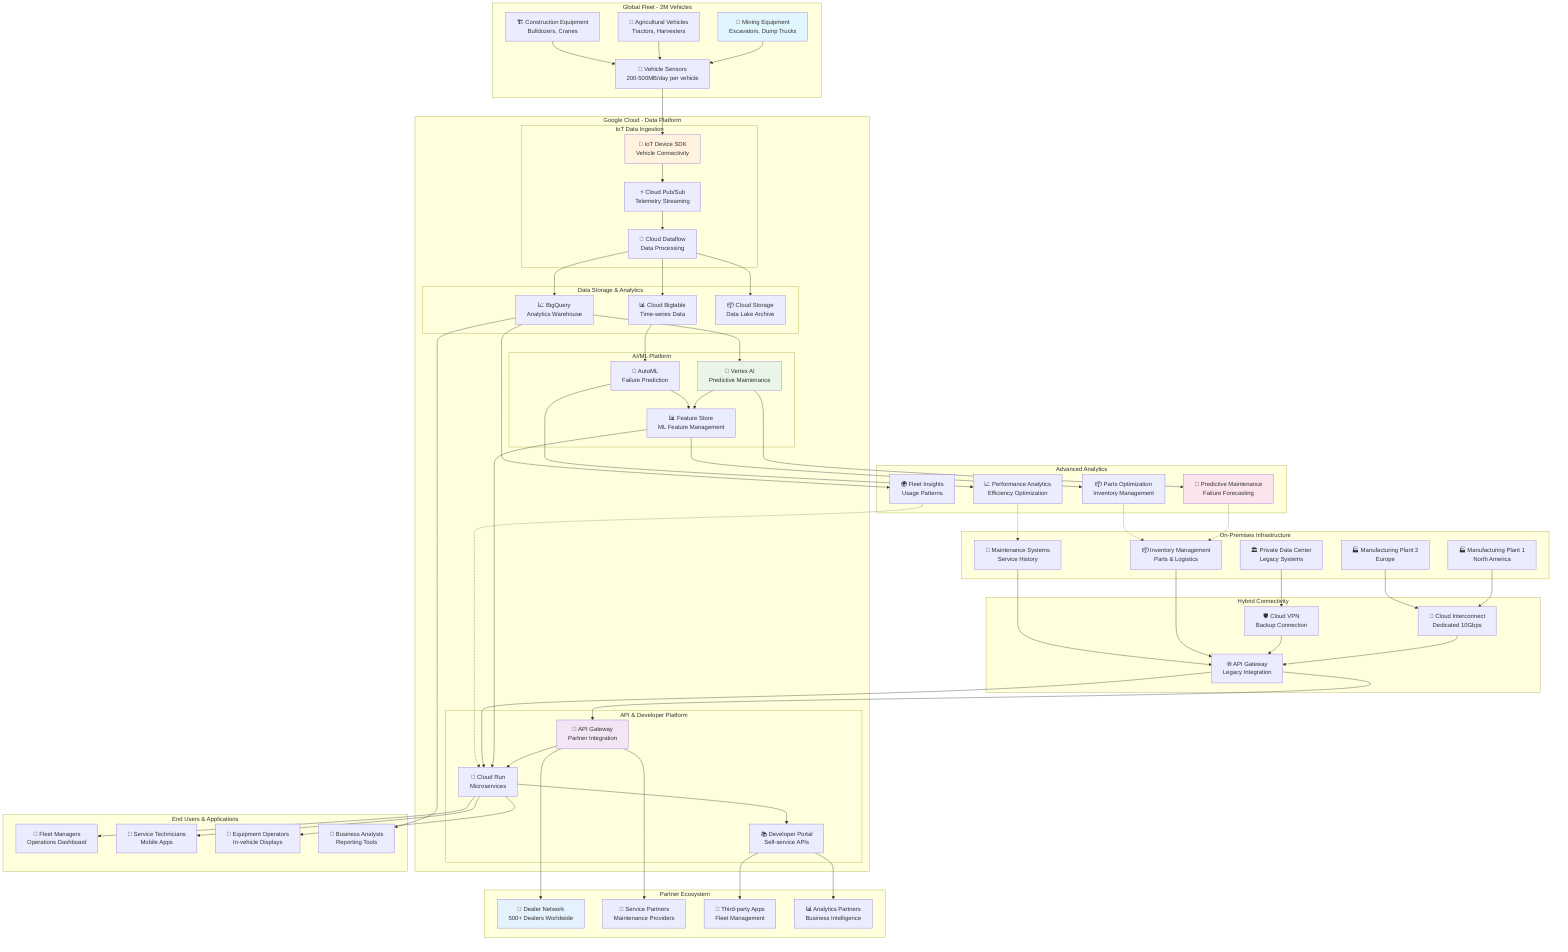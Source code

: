 graph TB
    subgraph "Global Fleet - 2M Vehicles"
        A[🚜 Mining Equipment<br/>Excavators, Dump Trucks]
        B[🌾 Agricultural Vehicles<br/>Tractors, Harvesters]
        C[🏗️ Construction Equipment<br/>Bulldozers, Cranes]
        D[📡 Vehicle Sensors<br/>200-500MB/day per vehicle]
    end
    
    subgraph "On-Premises Infrastructure"
        E[🏭 Manufacturing Plant 1<br/>North America]
        F[🏭 Manufacturing Plant 2<br/>Europe]
        G[🏛️ Private Data Center<br/>Legacy Systems]
        H[📦 Inventory Management<br/>Parts & Logistics]
        I[🔧 Maintenance Systems<br/>Service History]
    end
    
    subgraph "Hybrid Connectivity"
        J[🔗 Cloud Interconnect<br/>Dedicated 10Gbps]
        K[🛡️ Cloud VPN<br/>Backup Connection]
        L[🌐 API Gateway<br/>Legacy Integration]
    end
    
    subgraph "Google Cloud - Data Platform"
        subgraph "IoT Data Ingestion"
            M[📡 IoT Device SDK<br/>Vehicle Connectivity]
            N[⚡ Cloud Pub/Sub<br/>Telemetry Streaming]
            O[🔄 Cloud Dataflow<br/>Data Processing]
        end
        
        subgraph "Data Storage & Analytics"
            P[📊 Cloud Bigtable<br/>Time-series Data]
            Q[📈 BigQuery<br/>Analytics Warehouse]
            R[📦 Cloud Storage<br/>Data Lake Archive]
        end
        
        subgraph "AI/ML Platform"
            S[🤖 Vertex AI<br/>Predictive Maintenance]
            T[🧠 AutoML<br/>Failure Prediction]
            U[📊 Feature Store<br/>ML Feature Management]
        end
        
        subgraph "API & Developer Platform"
            V[🚪 API Gateway<br/>Partner Integration]
            W[🚀 Cloud Run<br/>Microservices]
            X[📚 Developer Portal<br/>Self-service APIs]
        end
    end
    
    subgraph "Partner Ecosystem"
        Y[🤝 Dealer Network<br/>500+ Dealers Worldwide]
        Z[🔧 Service Partners<br/>Maintenance Providers]
        AA[📱 Third-party Apps<br/>Fleet Management]
        BB[📊 Analytics Partners<br/>Business Intelligence]
    end
    
    subgraph "End Users & Applications"
        CC[👥 Fleet Managers<br/>Operations Dashboard]
        DD[🔧 Service Technicians<br/>Mobile Apps]
        EE[📱 Equipment Operators<br/>In-vehicle Displays]
        FF[💼 Business Analysts<br/>Reporting Tools]
    end
    
    subgraph "Advanced Analytics"
        GG[🔮 Predictive Maintenance<br/>Failure Forecasting]
        HH[📈 Performance Analytics<br/>Efficiency Optimization]
        II[📦 Parts Optimization<br/>Inventory Management]
        JJ[🌍 Fleet Insights<br/>Usage Patterns]
    end
    
    %% Vehicle data flow
    A --> D
    B --> D
    C --> D
    D --> M
    
    %% Connectivity
    M --> N
    E --> J
    F --> J
    G --> K
    J --> L
    K --> L
    
    %% Data processing
    N --> O
    O --> P
    O --> Q
    O --> R
    
    %% ML/AI processing
    Q --> S
    P --> T
    S --> U
    T --> U
    
    %% API platform
    L --> V
    V --> W
    W --> X
    U --> W
    
    %% Partner integration
    V --> Y
    V --> Z
    X --> AA
    X --> BB
    
    %% End user access
    W --> CC
    W --> DD
    W --> EE
    Q --> FF
    
    %% Analytics outputs
    S --> GG
    T --> HH
    U --> II
    Q --> JJ
    
    %% Legacy integration
    H --> L
    I --> L
    L --> W
    
    %% Feedback loops
    GG -.-> H
    HH -.-> I
    II -.-> H
    JJ -.-> W

    style A fill:#e1f5fe
    style M fill:#fff3e0
    style S fill:#e8f5e8
    style V fill:#f3e5f5
    style Y fill:#e3f2fd
    style GG fill:#fce4ec